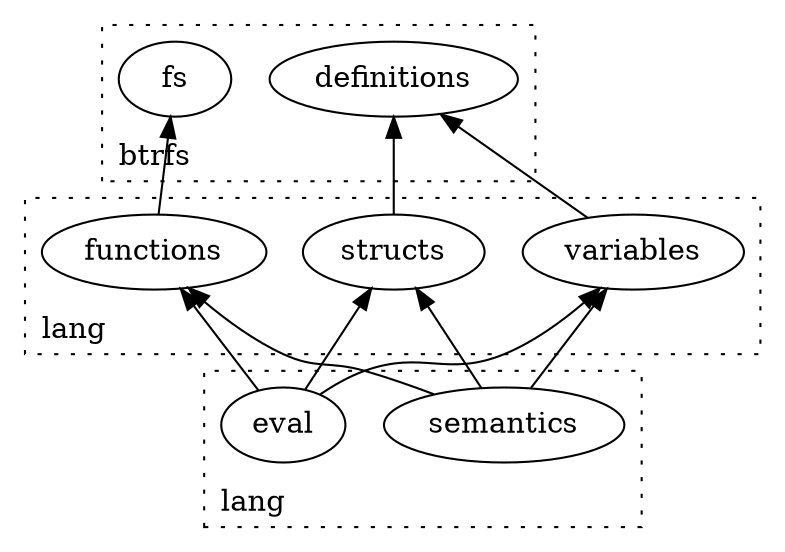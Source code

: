 digraph F {
    rankdir = BT;

    subgraph cluster_0 {
        label = "btrfs";
        labeljust = "l";
        style = dotted;
        definitions;
        fs;
    }
    
    subgraph cluster_1 {
        label = "lang";
        labeljust = "l";
        style = dotted;
        variables -> definitions;
        structs -> definitions;
        functions -> fs;
    }
    
    subgraph cluster_2 {
        label = "lang";
        labeljust = "l";
        style = dotted;
        semantics -> variables;
        semantics -> structs;
        semantics -> functions;
        eval -> variables;
        eval -> structs;
        eval -> functions;
    }
}
